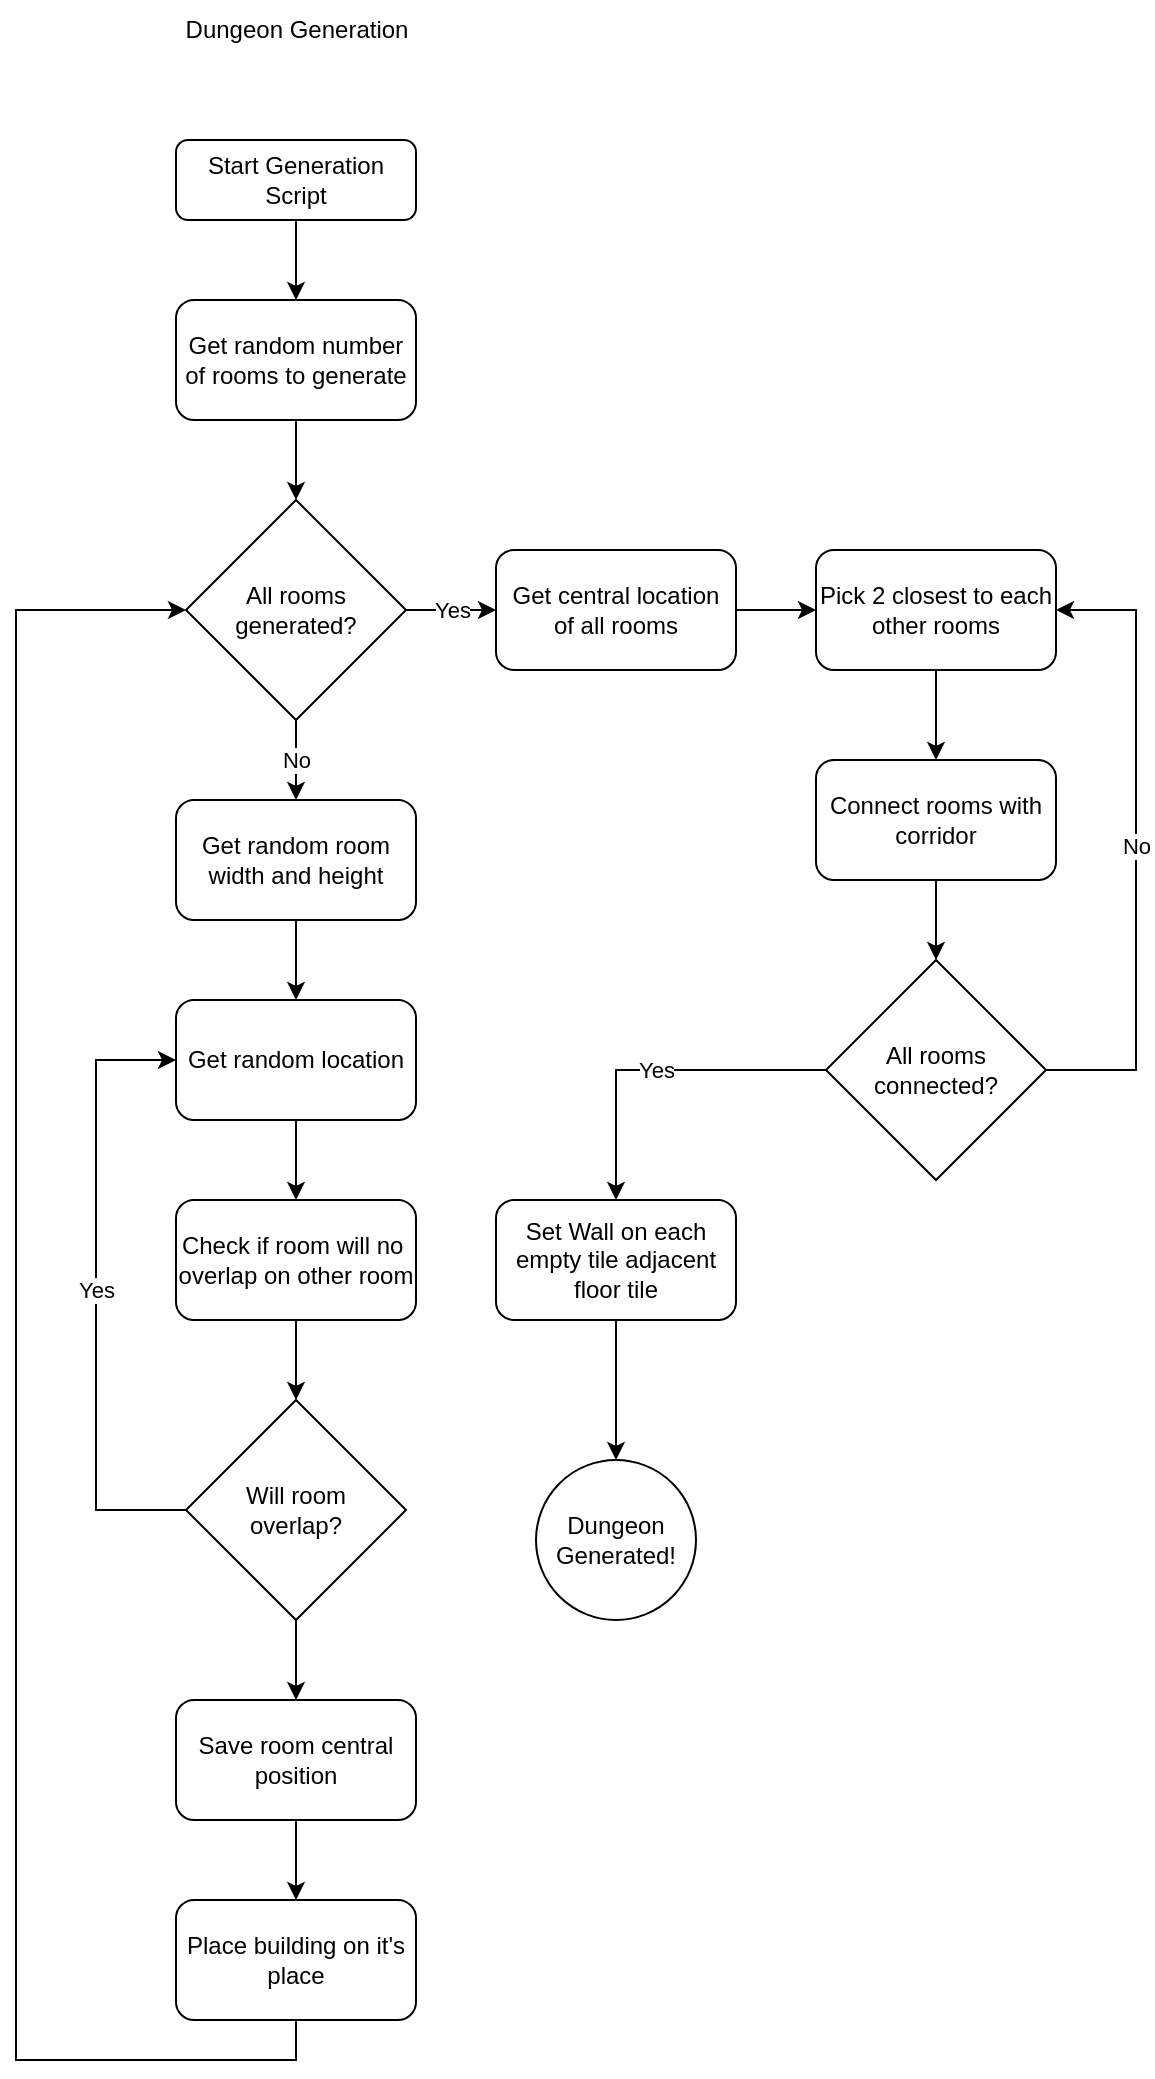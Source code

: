 <mxfile version="21.6.2" type="github">
  <diagram id="C5RBs43oDa-KdzZeNtuy" name="Page-1">
    <mxGraphModel dx="988" dy="540" grid="1" gridSize="10" guides="1" tooltips="1" connect="1" arrows="1" fold="1" page="1" pageScale="1" pageWidth="827" pageHeight="1169" math="0" shadow="0">
      <root>
        <mxCell id="WIyWlLk6GJQsqaUBKTNV-0" />
        <mxCell id="WIyWlLk6GJQsqaUBKTNV-1" parent="WIyWlLk6GJQsqaUBKTNV-0" />
        <mxCell id="GQoujBaEVHZr6_92T_9z-4" value="" style="edgeStyle=orthogonalEdgeStyle;rounded=0;orthogonalLoop=1;jettySize=auto;html=1;" edge="1" parent="WIyWlLk6GJQsqaUBKTNV-1" source="WIyWlLk6GJQsqaUBKTNV-3" target="GQoujBaEVHZr6_92T_9z-3">
          <mxGeometry relative="1" as="geometry" />
        </mxCell>
        <mxCell id="WIyWlLk6GJQsqaUBKTNV-3" value="&lt;div&gt;Start Generation Script&lt;/div&gt;" style="rounded=1;whiteSpace=wrap;html=1;fontSize=12;glass=0;strokeWidth=1;shadow=0;" parent="WIyWlLk6GJQsqaUBKTNV-1" vertex="1">
          <mxGeometry x="160" y="80" width="120" height="40" as="geometry" />
        </mxCell>
        <mxCell id="WIyWlLk6GJQsqaUBKTNV-4" value="Yes" style="rounded=0;html=1;jettySize=auto;orthogonalLoop=1;fontSize=11;endArrow=block;endFill=0;endSize=8;strokeWidth=1;shadow=0;labelBackgroundColor=none;edgeStyle=orthogonalEdgeStyle;" parent="WIyWlLk6GJQsqaUBKTNV-1" target="WIyWlLk6GJQsqaUBKTNV-10" edge="1">
          <mxGeometry y="20" relative="1" as="geometry">
            <mxPoint as="offset" />
            <mxPoint x="220" y="250" as="sourcePoint" />
          </mxGeometry>
        </mxCell>
        <mxCell id="WIyWlLk6GJQsqaUBKTNV-5" value="No" style="edgeStyle=orthogonalEdgeStyle;rounded=0;html=1;jettySize=auto;orthogonalLoop=1;fontSize=11;endArrow=block;endFill=0;endSize=8;strokeWidth=1;shadow=0;labelBackgroundColor=none;" parent="WIyWlLk6GJQsqaUBKTNV-1" target="WIyWlLk6GJQsqaUBKTNV-7" edge="1">
          <mxGeometry y="10" relative="1" as="geometry">
            <mxPoint as="offset" />
            <mxPoint x="270" y="210" as="sourcePoint" />
          </mxGeometry>
        </mxCell>
        <mxCell id="WIyWlLk6GJQsqaUBKTNV-8" value="No" style="rounded=0;html=1;jettySize=auto;orthogonalLoop=1;fontSize=11;endArrow=block;endFill=0;endSize=8;strokeWidth=1;shadow=0;labelBackgroundColor=none;edgeStyle=orthogonalEdgeStyle;" parent="WIyWlLk6GJQsqaUBKTNV-1" target="WIyWlLk6GJQsqaUBKTNV-11" edge="1">
          <mxGeometry x="0.333" y="20" relative="1" as="geometry">
            <mxPoint as="offset" />
            <mxPoint x="220" y="370" as="sourcePoint" />
          </mxGeometry>
        </mxCell>
        <mxCell id="WIyWlLk6GJQsqaUBKTNV-9" value="Yes" style="edgeStyle=orthogonalEdgeStyle;rounded=0;html=1;jettySize=auto;orthogonalLoop=1;fontSize=11;endArrow=block;endFill=0;endSize=8;strokeWidth=1;shadow=0;labelBackgroundColor=none;" parent="WIyWlLk6GJQsqaUBKTNV-1" target="WIyWlLk6GJQsqaUBKTNV-12" edge="1">
          <mxGeometry y="10" relative="1" as="geometry">
            <mxPoint as="offset" />
            <mxPoint x="270" y="330" as="sourcePoint" />
          </mxGeometry>
        </mxCell>
        <mxCell id="GQoujBaEVHZr6_92T_9z-0" value="&lt;div&gt;Dungeon Generation&lt;/div&gt;" style="text;html=1;align=center;verticalAlign=middle;resizable=0;points=[];autosize=1;strokeColor=none;fillColor=none;" vertex="1" parent="WIyWlLk6GJQsqaUBKTNV-1">
          <mxGeometry x="150" y="10" width="140" height="30" as="geometry" />
        </mxCell>
        <mxCell id="GQoujBaEVHZr6_92T_9z-10" value="" style="edgeStyle=orthogonalEdgeStyle;rounded=0;orthogonalLoop=1;jettySize=auto;html=1;" edge="1" parent="WIyWlLk6GJQsqaUBKTNV-1" source="GQoujBaEVHZr6_92T_9z-1" target="GQoujBaEVHZr6_92T_9z-9">
          <mxGeometry relative="1" as="geometry" />
        </mxCell>
        <mxCell id="GQoujBaEVHZr6_92T_9z-1" value="&lt;div&gt;Get random room width and height&lt;/div&gt;" style="rounded=1;whiteSpace=wrap;html=1;" vertex="1" parent="WIyWlLk6GJQsqaUBKTNV-1">
          <mxGeometry x="160" y="410" width="120" height="60" as="geometry" />
        </mxCell>
        <mxCell id="GQoujBaEVHZr6_92T_9z-7" value="" style="edgeStyle=orthogonalEdgeStyle;rounded=0;orthogonalLoop=1;jettySize=auto;html=1;" edge="1" parent="WIyWlLk6GJQsqaUBKTNV-1" source="GQoujBaEVHZr6_92T_9z-3" target="GQoujBaEVHZr6_92T_9z-6">
          <mxGeometry relative="1" as="geometry" />
        </mxCell>
        <mxCell id="GQoujBaEVHZr6_92T_9z-3" value="Get random number of rooms to generate" style="rounded=1;whiteSpace=wrap;html=1;" vertex="1" parent="WIyWlLk6GJQsqaUBKTNV-1">
          <mxGeometry x="160" y="160" width="120" height="60" as="geometry" />
        </mxCell>
        <mxCell id="GQoujBaEVHZr6_92T_9z-8" value="&lt;div&gt;No&lt;/div&gt;" style="edgeStyle=orthogonalEdgeStyle;rounded=0;orthogonalLoop=1;jettySize=auto;html=1;" edge="1" parent="WIyWlLk6GJQsqaUBKTNV-1" source="GQoujBaEVHZr6_92T_9z-6" target="GQoujBaEVHZr6_92T_9z-1">
          <mxGeometry relative="1" as="geometry" />
        </mxCell>
        <mxCell id="GQoujBaEVHZr6_92T_9z-25" value="Yes" style="edgeStyle=orthogonalEdgeStyle;rounded=0;orthogonalLoop=1;jettySize=auto;html=1;" edge="1" parent="WIyWlLk6GJQsqaUBKTNV-1" source="GQoujBaEVHZr6_92T_9z-6" target="GQoujBaEVHZr6_92T_9z-24">
          <mxGeometry relative="1" as="geometry" />
        </mxCell>
        <mxCell id="GQoujBaEVHZr6_92T_9z-6" value="All rooms generated?" style="rhombus;whiteSpace=wrap;html=1;" vertex="1" parent="WIyWlLk6GJQsqaUBKTNV-1">
          <mxGeometry x="165" y="260" width="110" height="110" as="geometry" />
        </mxCell>
        <mxCell id="GQoujBaEVHZr6_92T_9z-13" value="" style="edgeStyle=orthogonalEdgeStyle;rounded=0;orthogonalLoop=1;jettySize=auto;html=1;" edge="1" parent="WIyWlLk6GJQsqaUBKTNV-1" source="GQoujBaEVHZr6_92T_9z-9" target="GQoujBaEVHZr6_92T_9z-12">
          <mxGeometry relative="1" as="geometry" />
        </mxCell>
        <mxCell id="GQoujBaEVHZr6_92T_9z-9" value="Get random location" style="rounded=1;whiteSpace=wrap;html=1;" vertex="1" parent="WIyWlLk6GJQsqaUBKTNV-1">
          <mxGeometry x="160" y="510" width="120" height="60" as="geometry" />
        </mxCell>
        <mxCell id="GQoujBaEVHZr6_92T_9z-15" value="Yes" style="edgeStyle=orthogonalEdgeStyle;rounded=0;orthogonalLoop=1;jettySize=auto;html=1;entryX=0;entryY=0.5;entryDx=0;entryDy=0;" edge="1" parent="WIyWlLk6GJQsqaUBKTNV-1" source="GQoujBaEVHZr6_92T_9z-11" target="GQoujBaEVHZr6_92T_9z-9">
          <mxGeometry relative="1" as="geometry">
            <Array as="points">
              <mxPoint x="120" y="765" />
              <mxPoint x="120" y="540" />
            </Array>
          </mxGeometry>
        </mxCell>
        <mxCell id="GQoujBaEVHZr6_92T_9z-39" value="" style="edgeStyle=orthogonalEdgeStyle;rounded=0;orthogonalLoop=1;jettySize=auto;html=1;" edge="1" parent="WIyWlLk6GJQsqaUBKTNV-1" source="GQoujBaEVHZr6_92T_9z-11" target="GQoujBaEVHZr6_92T_9z-38">
          <mxGeometry relative="1" as="geometry" />
        </mxCell>
        <mxCell id="GQoujBaEVHZr6_92T_9z-11" value="&lt;div&gt;Will room&lt;/div&gt;&lt;div&gt;overlap?&lt;/div&gt;" style="rhombus;whiteSpace=wrap;html=1;" vertex="1" parent="WIyWlLk6GJQsqaUBKTNV-1">
          <mxGeometry x="165" y="710" width="110" height="110" as="geometry" />
        </mxCell>
        <mxCell id="GQoujBaEVHZr6_92T_9z-14" value="" style="edgeStyle=orthogonalEdgeStyle;rounded=0;orthogonalLoop=1;jettySize=auto;html=1;" edge="1" parent="WIyWlLk6GJQsqaUBKTNV-1" source="GQoujBaEVHZr6_92T_9z-12" target="GQoujBaEVHZr6_92T_9z-11">
          <mxGeometry relative="1" as="geometry" />
        </mxCell>
        <mxCell id="GQoujBaEVHZr6_92T_9z-12" value="Check if room will no&amp;nbsp; overlap on other room" style="rounded=1;whiteSpace=wrap;html=1;" vertex="1" parent="WIyWlLk6GJQsqaUBKTNV-1">
          <mxGeometry x="160" y="610" width="120" height="60" as="geometry" />
        </mxCell>
        <mxCell id="GQoujBaEVHZr6_92T_9z-20" style="edgeStyle=orthogonalEdgeStyle;rounded=0;orthogonalLoop=1;jettySize=auto;html=1;entryX=0;entryY=0.5;entryDx=0;entryDy=0;" edge="1" parent="WIyWlLk6GJQsqaUBKTNV-1" source="GQoujBaEVHZr6_92T_9z-18" target="GQoujBaEVHZr6_92T_9z-6">
          <mxGeometry relative="1" as="geometry">
            <Array as="points">
              <mxPoint x="220" y="1040" />
              <mxPoint x="80" y="1040" />
              <mxPoint x="80" y="315" />
            </Array>
          </mxGeometry>
        </mxCell>
        <mxCell id="GQoujBaEVHZr6_92T_9z-18" value="Place building on it&#39;s place" style="rounded=1;whiteSpace=wrap;html=1;" vertex="1" parent="WIyWlLk6GJQsqaUBKTNV-1">
          <mxGeometry x="160" y="960" width="120" height="60" as="geometry" />
        </mxCell>
        <mxCell id="GQoujBaEVHZr6_92T_9z-27" value="" style="edgeStyle=orthogonalEdgeStyle;rounded=0;orthogonalLoop=1;jettySize=auto;html=1;" edge="1" parent="WIyWlLk6GJQsqaUBKTNV-1" source="GQoujBaEVHZr6_92T_9z-24" target="GQoujBaEVHZr6_92T_9z-26">
          <mxGeometry relative="1" as="geometry" />
        </mxCell>
        <mxCell id="GQoujBaEVHZr6_92T_9z-24" value="&lt;div&gt;Get central location&lt;/div&gt;&lt;div&gt;of all rooms&lt;/div&gt;" style="rounded=1;whiteSpace=wrap;html=1;" vertex="1" parent="WIyWlLk6GJQsqaUBKTNV-1">
          <mxGeometry x="320" y="285" width="120" height="60" as="geometry" />
        </mxCell>
        <mxCell id="GQoujBaEVHZr6_92T_9z-33" value="" style="edgeStyle=orthogonalEdgeStyle;rounded=0;orthogonalLoop=1;jettySize=auto;html=1;" edge="1" parent="WIyWlLk6GJQsqaUBKTNV-1" source="GQoujBaEVHZr6_92T_9z-26" target="GQoujBaEVHZr6_92T_9z-32">
          <mxGeometry relative="1" as="geometry" />
        </mxCell>
        <mxCell id="GQoujBaEVHZr6_92T_9z-26" value="Pick 2 closest to each other rooms" style="rounded=1;whiteSpace=wrap;html=1;" vertex="1" parent="WIyWlLk6GJQsqaUBKTNV-1">
          <mxGeometry x="480" y="285" width="120" height="60" as="geometry" />
        </mxCell>
        <mxCell id="GQoujBaEVHZr6_92T_9z-35" value="" style="edgeStyle=orthogonalEdgeStyle;rounded=0;orthogonalLoop=1;jettySize=auto;html=1;" edge="1" parent="WIyWlLk6GJQsqaUBKTNV-1" source="GQoujBaEVHZr6_92T_9z-32" target="GQoujBaEVHZr6_92T_9z-34">
          <mxGeometry relative="1" as="geometry" />
        </mxCell>
        <mxCell id="GQoujBaEVHZr6_92T_9z-32" value="Connect rooms with corridor" style="rounded=1;whiteSpace=wrap;html=1;" vertex="1" parent="WIyWlLk6GJQsqaUBKTNV-1">
          <mxGeometry x="480" y="390" width="120" height="60" as="geometry" />
        </mxCell>
        <mxCell id="GQoujBaEVHZr6_92T_9z-36" value="&lt;div&gt;No&lt;/div&gt;" style="edgeStyle=orthogonalEdgeStyle;rounded=0;orthogonalLoop=1;jettySize=auto;html=1;entryX=1;entryY=0.5;entryDx=0;entryDy=0;" edge="1" parent="WIyWlLk6GJQsqaUBKTNV-1" source="GQoujBaEVHZr6_92T_9z-34" target="GQoujBaEVHZr6_92T_9z-26">
          <mxGeometry relative="1" as="geometry">
            <Array as="points">
              <mxPoint x="640" y="545" />
              <mxPoint x="640" y="315" />
            </Array>
          </mxGeometry>
        </mxCell>
        <mxCell id="GQoujBaEVHZr6_92T_9z-42" value="Yes" style="edgeStyle=orthogonalEdgeStyle;rounded=0;orthogonalLoop=1;jettySize=auto;html=1;" edge="1" parent="WIyWlLk6GJQsqaUBKTNV-1" source="GQoujBaEVHZr6_92T_9z-34" target="GQoujBaEVHZr6_92T_9z-41">
          <mxGeometry relative="1" as="geometry" />
        </mxCell>
        <mxCell id="GQoujBaEVHZr6_92T_9z-34" value="All rooms connected?" style="rhombus;whiteSpace=wrap;html=1;" vertex="1" parent="WIyWlLk6GJQsqaUBKTNV-1">
          <mxGeometry x="485" y="490" width="110" height="110" as="geometry" />
        </mxCell>
        <mxCell id="GQoujBaEVHZr6_92T_9z-40" value="" style="edgeStyle=orthogonalEdgeStyle;rounded=0;orthogonalLoop=1;jettySize=auto;html=1;" edge="1" parent="WIyWlLk6GJQsqaUBKTNV-1" source="GQoujBaEVHZr6_92T_9z-38" target="GQoujBaEVHZr6_92T_9z-18">
          <mxGeometry relative="1" as="geometry" />
        </mxCell>
        <mxCell id="GQoujBaEVHZr6_92T_9z-38" value="Save room central position" style="rounded=1;whiteSpace=wrap;html=1;" vertex="1" parent="WIyWlLk6GJQsqaUBKTNV-1">
          <mxGeometry x="160" y="860" width="120" height="60" as="geometry" />
        </mxCell>
        <mxCell id="GQoujBaEVHZr6_92T_9z-44" value="" style="edgeStyle=orthogonalEdgeStyle;rounded=0;orthogonalLoop=1;jettySize=auto;html=1;" edge="1" parent="WIyWlLk6GJQsqaUBKTNV-1" source="GQoujBaEVHZr6_92T_9z-41" target="GQoujBaEVHZr6_92T_9z-43">
          <mxGeometry relative="1" as="geometry" />
        </mxCell>
        <mxCell id="GQoujBaEVHZr6_92T_9z-41" value="Set Wall on each empty tile adjacent floor tile " style="rounded=1;whiteSpace=wrap;html=1;" vertex="1" parent="WIyWlLk6GJQsqaUBKTNV-1">
          <mxGeometry x="320" y="610" width="120" height="60" as="geometry" />
        </mxCell>
        <mxCell id="GQoujBaEVHZr6_92T_9z-43" value="Dungeon Generated!" style="ellipse;whiteSpace=wrap;html=1;rounded=1;" vertex="1" parent="WIyWlLk6GJQsqaUBKTNV-1">
          <mxGeometry x="340" y="740" width="80" height="80" as="geometry" />
        </mxCell>
      </root>
    </mxGraphModel>
  </diagram>
</mxfile>
